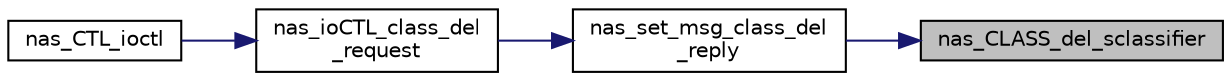 digraph "nas_CLASS_del_sclassifier"
{
 // LATEX_PDF_SIZE
  edge [fontname="Helvetica",fontsize="10",labelfontname="Helvetica",labelfontsize="10"];
  node [fontname="Helvetica",fontsize="10",shape=record];
  rankdir="RL";
  Node1 [label="nas_CLASS_del_sclassifier",height=0.2,width=0.4,color="black", fillcolor="grey75", style="filled", fontcolor="black",tooltip=" "];
  Node1 -> Node2 [dir="back",color="midnightblue",fontsize="10",style="solid",fontname="Helvetica"];
  Node2 [label="nas_set_msg_class_del\l_reply",height=0.2,width=0.4,color="black", fillcolor="white", style="filled",URL="$MESH_2ioctl_8c.html#a717750d51c3be1ca3989acb851c5d91a",tooltip=" "];
  Node2 -> Node3 [dir="back",color="midnightblue",fontsize="10",style="solid",fontname="Helvetica"];
  Node3 [label="nas_ioCTL_class_del\l_request",height=0.2,width=0.4,color="black", fillcolor="white", style="filled",URL="$MESH_2ioctl_8c.html#a15ac5663e45b7aa710d328469a313508",tooltip=" "];
  Node3 -> Node4 [dir="back",color="midnightblue",fontsize="10",style="solid",fontname="Helvetica"];
  Node4 [label="nas_CTL_ioctl",height=0.2,width=0.4,color="black", fillcolor="white", style="filled",URL="$group__em.html#ga4c36ff3b81cf9bfbee52d78798c1dd9f",tooltip=" "];
}

